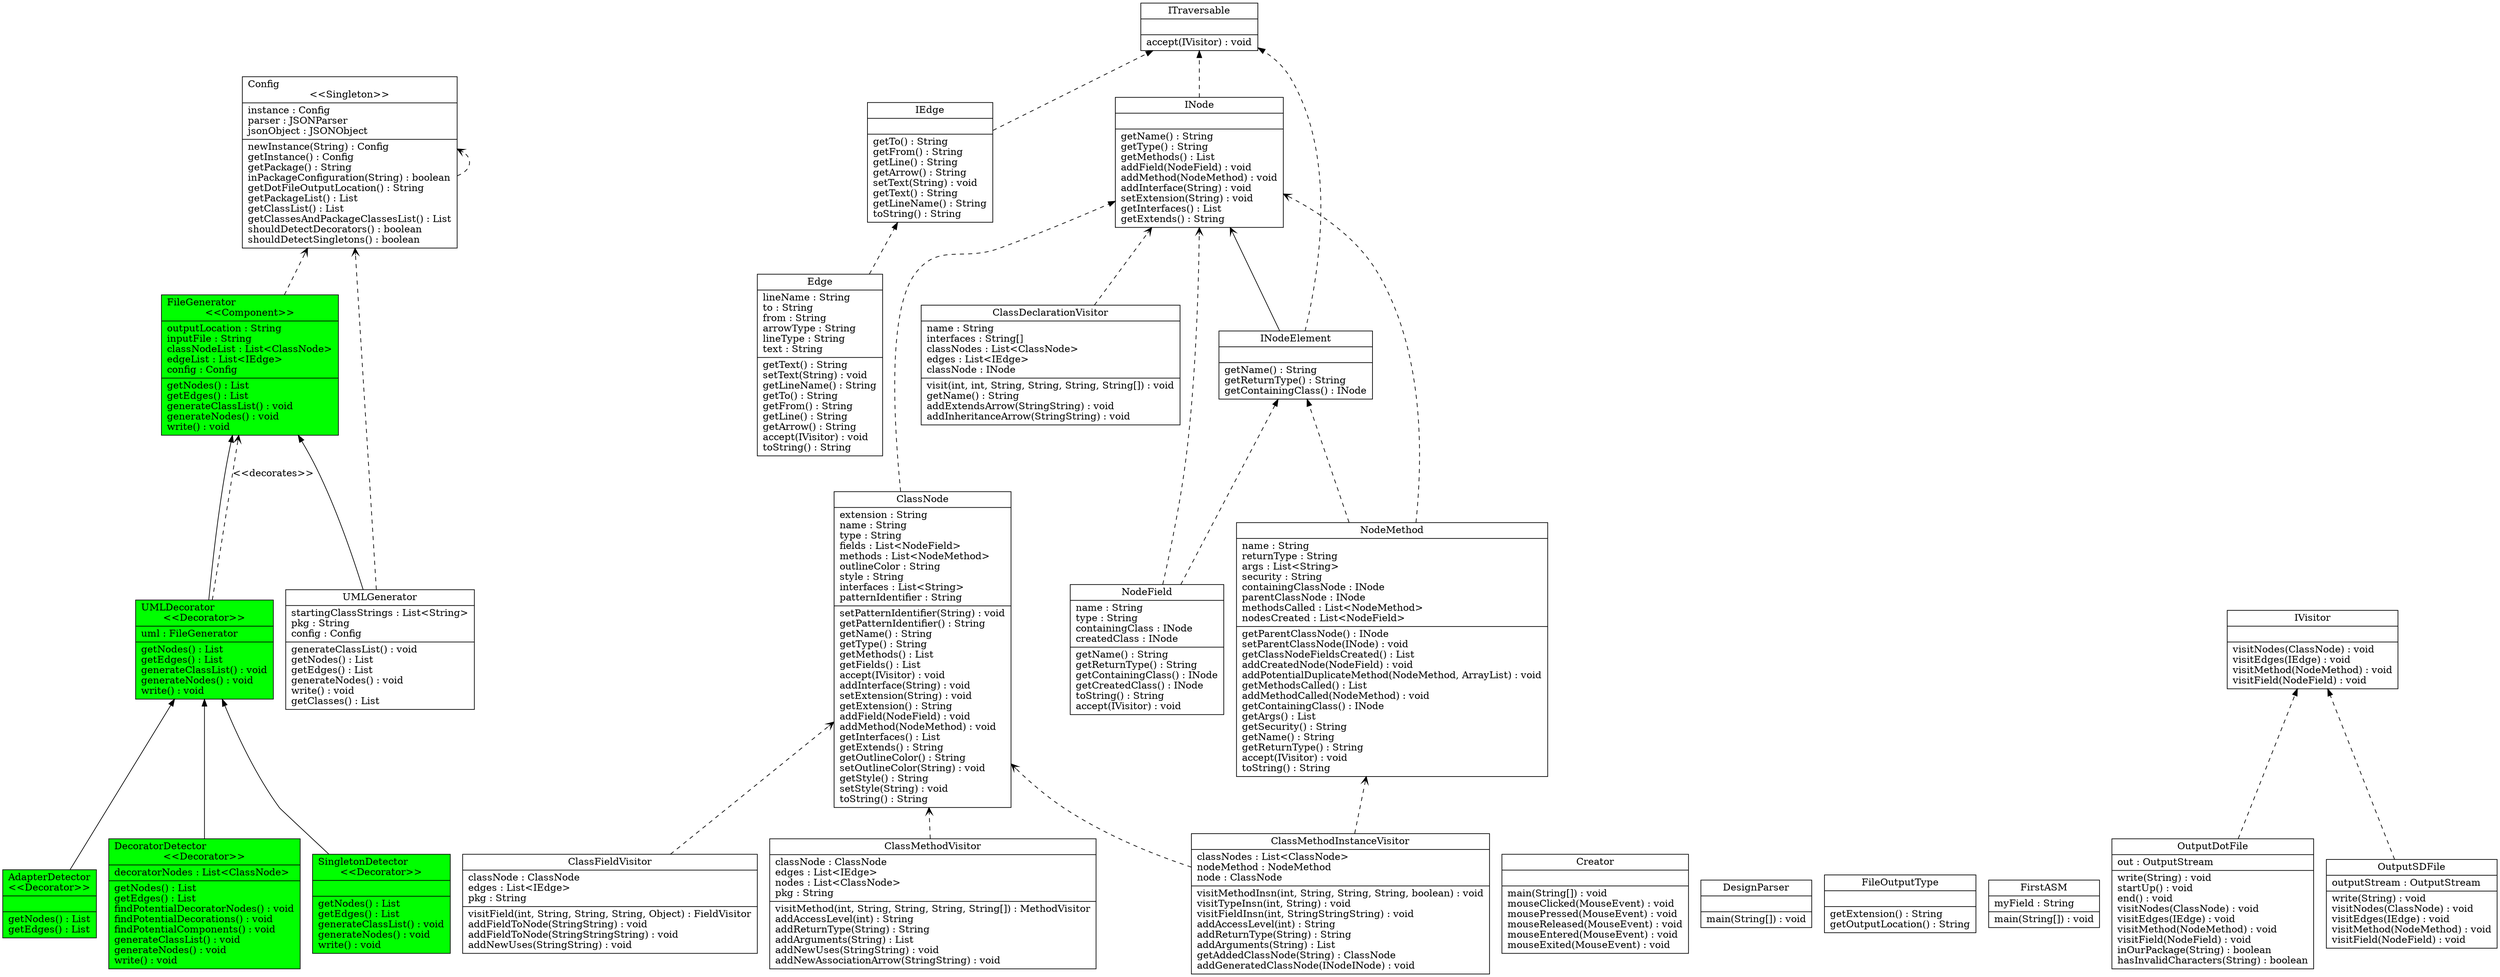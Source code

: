 digraph G {

fontname = "Bitstream Vera Sans"
fontsize = 8
rankdir=BT

node [shape = "record" color = "#000000" fillcolor = "#00ff00" style="filled"]
ClassTAdapterDetector [label = "{AdapterDetector\l\<\<Decorator\>\>||getNodes() : List\lgetEdges() : List\l}"]
node [shape = "record" color = "#000000" fillcolor = "#000000" style=""]
ClassTClassDeclarationVisitor [label = "{ClassDeclarationVisitor|name : String\linterfaces : String[]\lclassNodes : List\<ClassNode\>\ledges : List\<IEdge\>\lclassNode : INode\l|visit(int, int, String, String, String, String[]) : void\lgetName() : String\laddExtendsArrow(StringString) : void\laddInheritanceArrow(StringString) : void\l}"]
node [shape = "record" color = "#000000" fillcolor = "#000000" style=""]
ClassTClassFieldVisitor [label = "{ClassFieldVisitor|classNode : ClassNode\ledges : List\<IEdge\>\lpkg : String\l|visitField(int, String, String, String, Object) : FieldVisitor\laddFieldToNode(StringString) : void\laddFieldToNode(StringStringString) : void\laddNewUses(StringString) : void\l}"]
node [shape = "record" color = "#000000" fillcolor = "#000000" style=""]
ClassTClassMethodInstanceVisitor [label = "{ClassMethodInstanceVisitor|classNodes : List\<ClassNode\>\lnodeMethod : NodeMethod\lnode : ClassNode\l|visitMethodInsn(int, String, String, String, boolean) : void\lvisitTypeInsn(int, String) : void\lvisitFieldInsn(int, StringStringString) : void\laddAccessLevel(int) : String\laddReturnType(String) : String\laddArguments(String) : List\lgetAddedClassNode(String) : ClassNode\laddGeneratedClassNode(INodeINode) : void\l}"]
node [shape = "record" color = "#000000" fillcolor = "#000000" style=""]
ClassTClassMethodVisitor [label = "{ClassMethodVisitor|classNode : ClassNode\ledges : List\<IEdge\>\lnodes : List\<ClassNode\>\lpkg : String\l|visitMethod(int, String, String, String, String[]) : MethodVisitor\laddAccessLevel(int) : String\laddReturnType(String) : String\laddArguments(String) : List\laddNewUses(StringString) : void\laddNewAssociationArrow(StringString) : void\l}"]
node [shape = "record" color = "#000000" fillcolor = "#000000" style=""]
ClassTClassNode [label = "{ClassNode|extension : String\lname : String\ltype : String\lfields : List\<NodeField\>\lmethods : List\<NodeMethod\>\loutlineColor : String\lstyle : String\linterfaces : List\<String\>\lpatternIdentifier : String\l|setPatternIdentifier(String) : void\lgetPatternIdentifier() : String\lgetName() : String\lgetType() : String\lgetMethods() : List\lgetFields() : List\laccept(IVisitor) : void\laddInterface(String) : void\lsetExtension(String) : void\lgetExtension() : String\laddField(NodeField) : void\laddMethod(NodeMethod) : void\lgetInterfaces() : List\lgetExtends() : String\lgetOutlineColor() : String\lsetOutlineColor(String) : void\lgetStyle() : String\lsetStyle(String) : void\ltoString() : String\l}"]
node [shape = "record" color = "#000000" fillcolor = "#000077" style=""]
ClassTConfig [label = "{Config\l\<\<Singleton\>\>|instance : Config\lparser : JSONParser\ljsonObject : JSONObject\l|newInstance(String) : Config\lgetInstance() : Config\lgetPackage() : String\linPackageConfiguration(String) : boolean\lgetDotFileOutputLocation() : String\lgetPackageList() : List\lgetClassList() : List\lgetClassesAndPackageClassesList() : List\lshouldDetectDecorators() : boolean\lshouldDetectSingletons() : boolean\l}"]
node [shape = "record" color = "#000000" fillcolor = "#000000" style=""]
ClassTCreator [label = "{Creator||main(String[]) : void\lmouseClicked(MouseEvent) : void\lmousePressed(MouseEvent) : void\lmouseReleased(MouseEvent) : void\lmouseEntered(MouseEvent) : void\lmouseExited(MouseEvent) : void\l}"]
node [shape = "record" color = "#000000" fillcolor = "#00ff00" style="filled"]
ClassTDecoratorDetector [label = "{DecoratorDetector\l\<\<Decorator\>\>|decoratorNodes : List\<ClassNode\>\l|getNodes() : List\lgetEdges() : List\lfindPotentialDecoratorNodes() : void\lfindPotentialDecorations() : void\lfindPotentialComponents() : void\lgenerateClassList() : void\lgenerateNodes() : void\lwrite() : void\l}"]
node [shape = "record" color = "#000000" fillcolor = "#000000" style=""]
ClassTDesignParser [label = "{DesignParser||main(String[]) : void\l}"]
node [shape = "record" color = "#000000" fillcolor = "#000000" style=""]
ClassTEdge [label = "{Edge|lineName : String\lto : String\lfrom : String\larrowType : String\llineType : String\ltext : String\l|getText() : String\lsetText(String) : void\lgetLineName() : String\lgetTo() : String\lgetFrom() : String\lgetLine() : String\lgetArrow() : String\laccept(IVisitor) : void\ltoString() : String\l}"]
node [shape = "record" color = "#000000" fillcolor = "#00ff00" style="filled"]
ClassTFileGenerator [label = "{FileGenerator\l\<\<Component\>\>|outputLocation : String\linputFile : String\lclassNodeList : List\<ClassNode\>\ledgeList : List\<IEdge\>\lconfig : Config\l|getNodes() : List\lgetEdges() : List\lgenerateClassList() : void\lgenerateNodes() : void\lwrite() : void\l}"]
node [shape = "record" color = "#000000" fillcolor = "#000000" style=""]
ClassTFileOutputType [label = "{FileOutputType||getExtension() : String\lgetOutputLocation() : String\l}"]
node [shape = "record" color = "#000000" fillcolor = "#000000" style=""]
ClassTFirstASM [label = "{FirstASM|myField : String\l|main(String[]) : void\l}"]
node [shape = "record" color = "#000000" fillcolor = "#000000" style=""]
ClassTIEdge [label = "{IEdge||getTo() : String\lgetFrom() : String\lgetLine() : String\lgetArrow() : String\lsetText(String) : void\lgetText() : String\lgetLineName() : String\ltoString() : String\l}"]
node [shape = "record" color = "#000000" fillcolor = "#000000" style=""]
ClassTINode [label = "{INode||getName() : String\lgetType() : String\lgetMethods() : List\laddField(NodeField) : void\laddMethod(NodeMethod) : void\laddInterface(String) : void\lsetExtension(String) : void\lgetInterfaces() : List\lgetExtends() : String\l}"]
node [shape = "record" color = "#000000" fillcolor = "#000000" style=""]
ClassTINodeElement [label = "{INodeElement||getName() : String\lgetReturnType() : String\lgetContainingClass() : INode\l}"]
node [shape = "record" color = "#000000" fillcolor = "#000000" style=""]
ClassTITraversable [label = "{ITraversable||accept(IVisitor) : void\l}"]
node [shape = "record" color = "#000000" fillcolor = "#000000" style=""]
ClassTIVisitor [label = "{IVisitor||visitNodes(ClassNode) : void\lvisitEdges(IEdge) : void\lvisitMethod(NodeMethod) : void\lvisitField(NodeField) : void\l}"]
node [shape = "record" color = "#000000" fillcolor = "#000000" style=""]
ClassTNodeField [label = "{NodeField|name : String\ltype : String\lcontainingClass : INode\lcreatedClass : INode\l|getName() : String\lgetReturnType() : String\lgetContainingClass() : INode\lgetCreatedClass() : INode\ltoString() : String\laccept(IVisitor) : void\l}"]
node [shape = "record" color = "#000000" fillcolor = "#000000" style=""]
ClassTNodeMethod [label = "{NodeMethod|name : String\lreturnType : String\largs : List\<String\>\lsecurity : String\lcontainingClassNode : INode\lparentClassNode : INode\lmethodsCalled : List\<NodeMethod\>\lnodesCreated : List\<NodeField\>\l|getParentClassNode() : INode\lsetParentClassNode(INode) : void\lgetClassNodeFieldsCreated() : List\laddCreatedNode(NodeField) : void\laddPotentialDuplicateMethod(NodeMethod, ArrayList) : void\lgetMethodsCalled() : List\laddMethodCalled(NodeMethod) : void\lgetContainingClass() : INode\lgetArgs() : List\lgetSecurity() : String\lgetName() : String\lgetReturnType() : String\laccept(IVisitor) : void\ltoString() : String\l}"]
node [shape = "record" color = "#000000" fillcolor = "#000000" style=""]
ClassTOutputDotFile [label = "{OutputDotFile|out : OutputStream\l|write(String) : void\lstartUp() : void\lend() : void\lvisitNodes(ClassNode) : void\lvisitEdges(IEdge) : void\lvisitMethod(NodeMethod) : void\lvisitField(NodeField) : void\linOurPackage(String) : boolean\lhasInvalidCharacters(String) : boolean\l}"]
node [shape = "record" color = "#000000" fillcolor = "#000000" style=""]
ClassTOutputSDFile [label = "{OutputSDFile|outputStream : OutputStream\l|write(String) : void\lvisitNodes(ClassNode) : void\lvisitEdges(IEdge) : void\lvisitMethod(NodeMethod) : void\lvisitField(NodeField) : void\l}"]
node [shape = "record" color = "#000000" fillcolor = "#00ff00" style="filled"]
ClassTSingletonDetector [label = "{SingletonDetector\l\<\<Decorator\>\>||getNodes() : List\lgetEdges() : List\lgenerateClassList() : void\lgenerateNodes() : void\lwrite() : void\l}"]
node [shape = "record" color = "#000000" fillcolor = "#00ff00" style="filled"]
ClassTUMLDecorator [label = "{UMLDecorator\l\<\<Decorator\>\>|uml : FileGenerator\l|getNodes() : List\lgetEdges() : List\lgenerateClassList() : void\lgenerateNodes() : void\lwrite() : void\l}"]
node [shape = "record" color = "#000000" fillcolor = "#000000" style=""]
ClassTUMLGenerator [label = "{UMLGenerator|startingClassStrings : List\<String\>\lpkg : String\lconfig : Config\l|generateClassList() : void\lgetNodes() : List\lgetEdges() : List\lgenerateNodes() : void\lwrite() : void\lgetClasses() : List\l}"]
edge [arrowhead = "normal" style = "solid" label = ""]
ClassTAdapterDetector -> ClassTUMLDecorator
edge [arrowhead = "vee" style = "dashed" label = ""]
ClassTClassDeclarationVisitor -> ClassTINode
edge [arrowhead = "vee" style = "dashed" label = ""]
ClassTClassFieldVisitor -> ClassTClassNode
edge [arrowhead = "vee" style = "dashed" label = ""]
ClassTClassMethodInstanceVisitor -> ClassTNodeMethod
edge [arrowhead = "vee" style = "dashed" label = ""]
ClassTClassMethodInstanceVisitor -> ClassTClassNode
edge [arrowhead = "vee" style = "dashed" label = ""]
ClassTClassMethodVisitor -> ClassTClassNode
edge [arrowhead = "normal" style = "dashed" label = ""]
ClassTClassNode -> ClassTINode
edge [arrowhead = "vee" style = "dashed" label = ""]
ClassTConfig -> ClassTConfig
edge [arrowhead = "normal" style = "solid" label = ""]
ClassTDecoratorDetector -> ClassTUMLDecorator
edge [arrowhead = "normal" style = "dashed" label = ""]
ClassTEdge -> ClassTIEdge
edge [arrowhead = "vee" style = "dashed" label = ""]
ClassTFileGenerator -> ClassTConfig
edge [arrowhead = "normal" style = "dashed" label = ""]
ClassTIEdge -> ClassTITraversable
edge [arrowhead = "normal" style = "dashed" label = ""]
ClassTINode -> ClassTITraversable
edge [arrowhead = "normal" style = "dashed" label = ""]
ClassTINodeElement -> ClassTITraversable
edge [arrowhead = "vee" style = "solid" label = ""]
ClassTINodeElement -> ClassTINode
edge [arrowhead = "normal" style = "dashed" label = ""]
ClassTNodeField -> ClassTINodeElement
edge [arrowhead = "vee" style = "dashed" label = ""]
ClassTNodeField -> ClassTINode
edge [arrowhead = "normal" style = "dashed" label = ""]
ClassTNodeMethod -> ClassTINodeElement
edge [arrowhead = "vee" style = "dashed" label = ""]
ClassTNodeMethod -> ClassTINode
edge [arrowhead = "normal" style = "dashed" label = ""]
ClassTOutputDotFile -> ClassTIVisitor
edge [arrowhead = "normal" style = "dashed" label = ""]
ClassTOutputSDFile -> ClassTIVisitor
edge [arrowhead = "normal" style = "solid" label = ""]
ClassTSingletonDetector -> ClassTUMLDecorator
edge [arrowhead = "normal" style = "solid" label = ""]
ClassTUMLDecorator -> ClassTFileGenerator
edge [arrowhead = "vee" style = "dashed" label = "<<decorates>>"]
ClassTUMLDecorator -> ClassTFileGenerator
edge [arrowhead = "normal" style = "solid" label = ""]
ClassTUMLGenerator -> ClassTFileGenerator
edge [arrowhead = "vee" style = "dashed" label = ""]
ClassTUMLGenerator -> ClassTConfig
}

